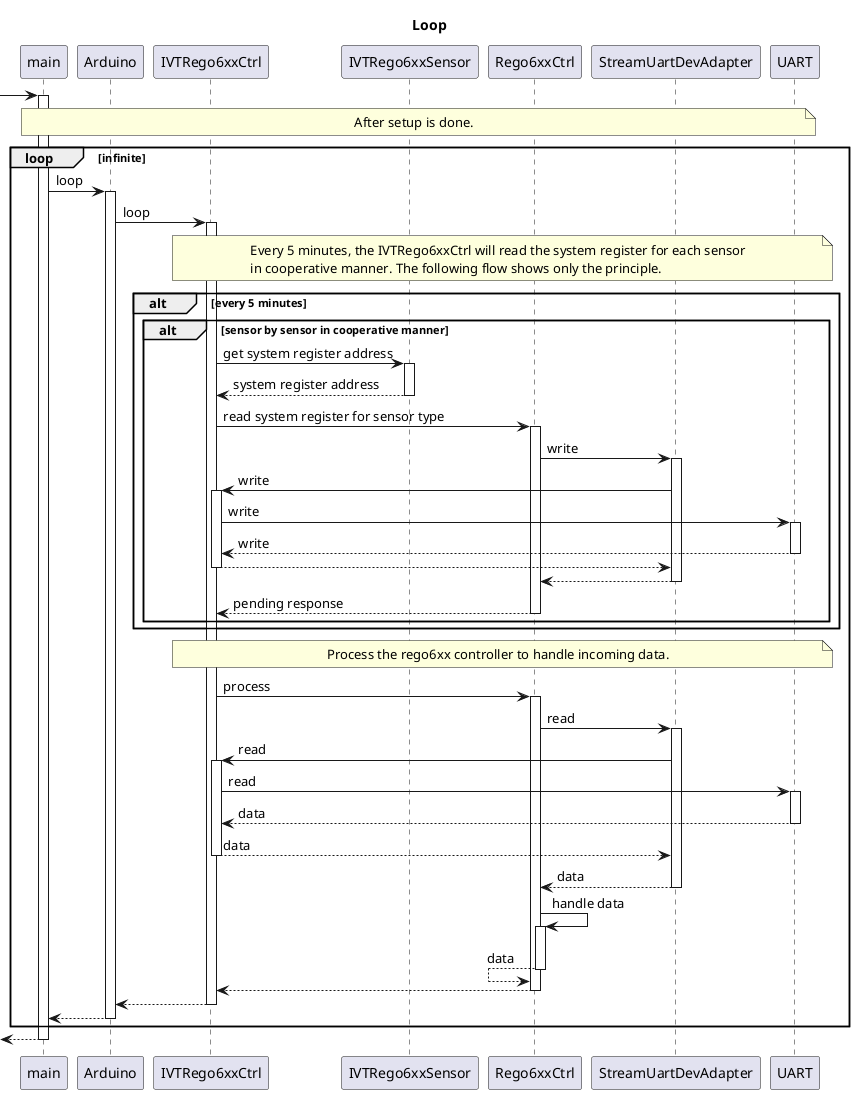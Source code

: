 @startuml setup

title Loop

participant "main" as main
participant "Arduino" as arduino
participant "IVTRego6xxCtrl" as ivtRego6xxCtrl
participant "IVTRego6xxSensor" as ivtRego6xxSensor
participant "Rego6xxCtrl" as rego6xxCtrl
participant "StreamUartDevAdapter" as streamUartDevAdapter
participant "UART" as uart

autoactivate on

-> main

    note over main,uart
        After setup is done.
    end note

    loop infinite

        main -> arduino: loop
            arduino -> ivtRego6xxCtrl: loop

                note over ivtRego6xxCtrl, uart
                    Every 5 minutes, the IVTRego6xxCtrl will read the system register for each sensor
                    in cooperative manner. The following flow shows only the principle.
                end note

                alt every 5 minutes
                    alt sensor by sensor in cooperative manner
                        ivtRego6xxCtrl -> ivtRego6xxSensor: get system register address
                        ivtRego6xxCtrl <-- ivtRego6xxSensor: system register address
                        ivtRego6xxCtrl -> rego6xxCtrl: read system register for sensor type
                            rego6xxCtrl -> streamUartDevAdapter: write
                                streamUartDevAdapter -> ivtRego6xxCtrl: write
                                    ivtRego6xxCtrl -> uart: write
                                    ivtRego6xxCtrl <-- uart: write
                                streamUartDevAdapter <-- ivtRego6xxCtrl
                            rego6xxCtrl <-- streamUartDevAdapter
                        ivtRego6xxCtrl <-- rego6xxCtrl: pending response
                    end
                end

                note over ivtRego6xxCtrl, uart
                    Process the rego6xx controller to handle incoming data.
                end note

                ivtRego6xxCtrl -> rego6xxCtrl: process
                    rego6xxCtrl -> streamUartDevAdapter: read
                        streamUartDevAdapter -> ivtRego6xxCtrl: read
                            ivtRego6xxCtrl -> uart: read
                            ivtRego6xxCtrl <-- uart: data
                        streamUartDevAdapter <-- ivtRego6xxCtrl: data
                    rego6xxCtrl <-- streamUartDevAdapter: data
                    rego6xxCtrl -> rego6xxCtrl: handle data
                    rego6xxCtrl <-- rego6xxCtrl: data
                ivtRego6xxCtrl <-- rego6xxCtrl
            arduino <-- ivtRego6xxCtrl
        main <-- arduino
    end
<-- main

@enduml
